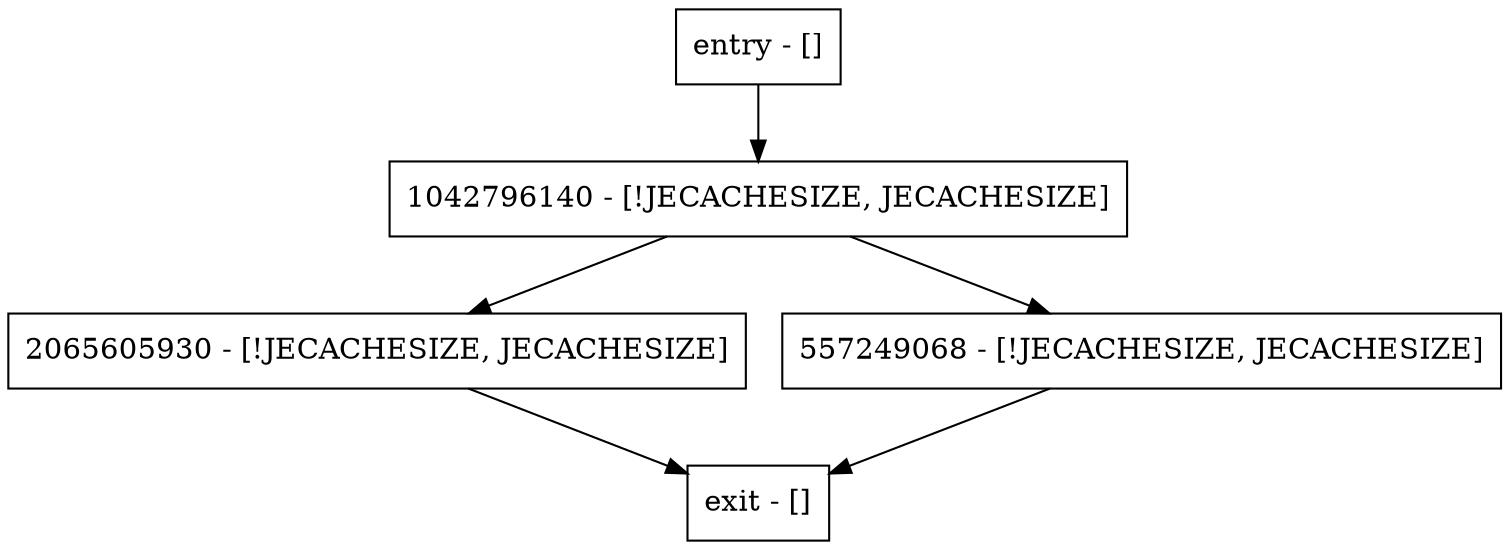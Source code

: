 digraph verifyMemorySize {
node [shape=record];
entry [label="entry - []"];
exit [label="exit - []"];
2065605930 [label="2065605930 - [!JECACHESIZE, JECACHESIZE]"];
1042796140 [label="1042796140 - [!JECACHESIZE, JECACHESIZE]"];
557249068 [label="557249068 - [!JECACHESIZE, JECACHESIZE]"];
entry;
exit;
entry -> 1042796140;
2065605930 -> exit;
1042796140 -> 2065605930;
1042796140 -> 557249068;
557249068 -> exit;
}
